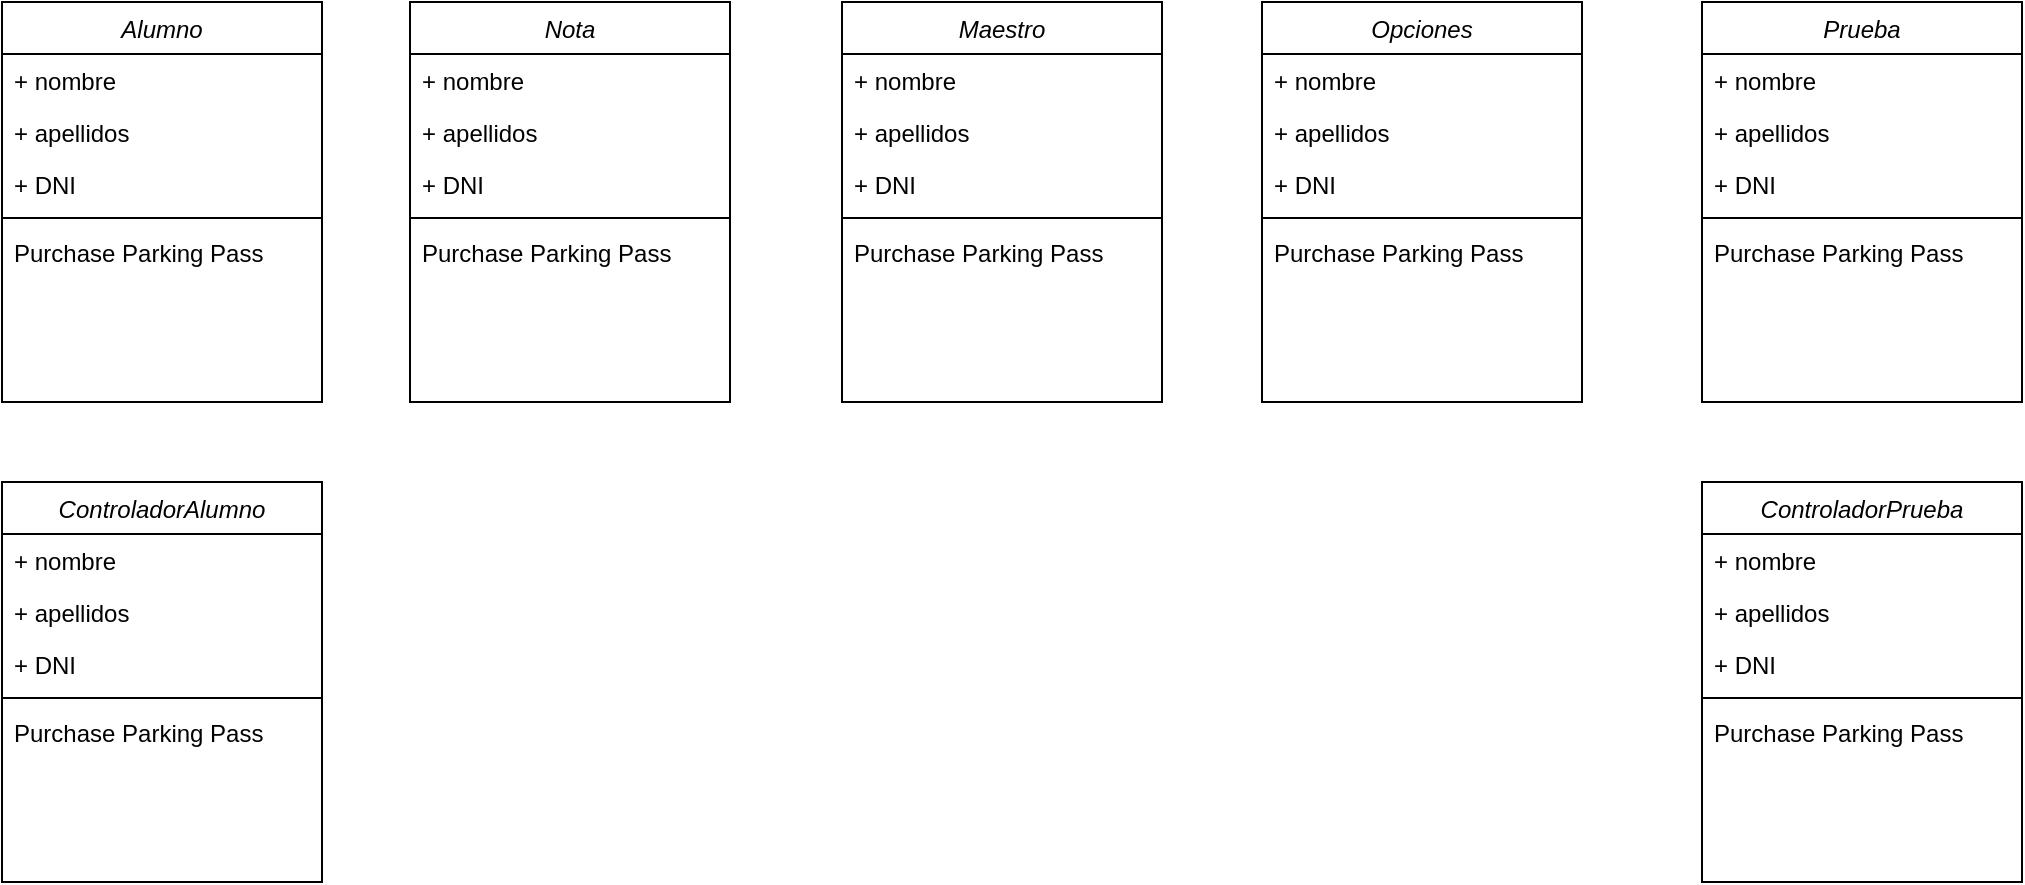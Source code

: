 <mxfile version="14.7.2" type="device"><diagram id="C5RBs43oDa-KdzZeNtuy" name="Page-1"><mxGraphModel dx="1360" dy="834" grid="1" gridSize="10" guides="1" tooltips="1" connect="1" arrows="1" fold="1" page="1" pageScale="1" pageWidth="827" pageHeight="1169" math="0" shadow="0"><root><mxCell id="WIyWlLk6GJQsqaUBKTNV-0"/><mxCell id="WIyWlLk6GJQsqaUBKTNV-1" parent="WIyWlLk6GJQsqaUBKTNV-0"/><mxCell id="zkfFHV4jXpPFQw0GAbJ--0" value="Alumno" style="swimlane;fontStyle=2;align=center;verticalAlign=top;childLayout=stackLayout;horizontal=1;startSize=26;horizontalStack=0;resizeParent=1;resizeLast=0;collapsible=1;marginBottom=0;rounded=0;shadow=0;strokeWidth=1;" parent="WIyWlLk6GJQsqaUBKTNV-1" vertex="1"><mxGeometry x="50" y="90" width="160" height="200" as="geometry"><mxRectangle x="230" y="140" width="160" height="26" as="alternateBounds"/></mxGeometry></mxCell><mxCell id="zkfFHV4jXpPFQw0GAbJ--1" value="+ nombre" style="text;align=left;verticalAlign=top;spacingLeft=4;spacingRight=4;overflow=hidden;rotatable=0;points=[[0,0.5],[1,0.5]];portConstraint=eastwest;" parent="zkfFHV4jXpPFQw0GAbJ--0" vertex="1"><mxGeometry y="26" width="160" height="26" as="geometry"/></mxCell><mxCell id="zkfFHV4jXpPFQw0GAbJ--2" value="+ apellidos" style="text;align=left;verticalAlign=top;spacingLeft=4;spacingRight=4;overflow=hidden;rotatable=0;points=[[0,0.5],[1,0.5]];portConstraint=eastwest;rounded=0;shadow=0;html=0;" parent="zkfFHV4jXpPFQw0GAbJ--0" vertex="1"><mxGeometry y="52" width="160" height="26" as="geometry"/></mxCell><mxCell id="zkfFHV4jXpPFQw0GAbJ--3" value="+ DNI" style="text;align=left;verticalAlign=top;spacingLeft=4;spacingRight=4;overflow=hidden;rotatable=0;points=[[0,0.5],[1,0.5]];portConstraint=eastwest;rounded=0;shadow=0;html=0;" parent="zkfFHV4jXpPFQw0GAbJ--0" vertex="1"><mxGeometry y="78" width="160" height="26" as="geometry"/></mxCell><mxCell id="zkfFHV4jXpPFQw0GAbJ--4" value="" style="line;html=1;strokeWidth=1;align=left;verticalAlign=middle;spacingTop=-1;spacingLeft=3;spacingRight=3;rotatable=0;labelPosition=right;points=[];portConstraint=eastwest;" parent="zkfFHV4jXpPFQw0GAbJ--0" vertex="1"><mxGeometry y="104" width="160" height="8" as="geometry"/></mxCell><mxCell id="zkfFHV4jXpPFQw0GAbJ--5" value="Purchase Parking Pass" style="text;align=left;verticalAlign=top;spacingLeft=4;spacingRight=4;overflow=hidden;rotatable=0;points=[[0,0.5],[1,0.5]];portConstraint=eastwest;" parent="zkfFHV4jXpPFQw0GAbJ--0" vertex="1"><mxGeometry y="112" width="160" height="26" as="geometry"/></mxCell><mxCell id="AOtS6fYkVn1d_w3v0vGd-0" value="Nota" style="swimlane;fontStyle=2;align=center;verticalAlign=top;childLayout=stackLayout;horizontal=1;startSize=26;horizontalStack=0;resizeParent=1;resizeLast=0;collapsible=1;marginBottom=0;rounded=0;shadow=0;strokeWidth=1;" vertex="1" parent="WIyWlLk6GJQsqaUBKTNV-1"><mxGeometry x="254" y="90" width="160" height="200" as="geometry"><mxRectangle x="230" y="140" width="160" height="26" as="alternateBounds"/></mxGeometry></mxCell><mxCell id="AOtS6fYkVn1d_w3v0vGd-1" value="+ nombre" style="text;align=left;verticalAlign=top;spacingLeft=4;spacingRight=4;overflow=hidden;rotatable=0;points=[[0,0.5],[1,0.5]];portConstraint=eastwest;" vertex="1" parent="AOtS6fYkVn1d_w3v0vGd-0"><mxGeometry y="26" width="160" height="26" as="geometry"/></mxCell><mxCell id="AOtS6fYkVn1d_w3v0vGd-2" value="+ apellidos" style="text;align=left;verticalAlign=top;spacingLeft=4;spacingRight=4;overflow=hidden;rotatable=0;points=[[0,0.5],[1,0.5]];portConstraint=eastwest;rounded=0;shadow=0;html=0;" vertex="1" parent="AOtS6fYkVn1d_w3v0vGd-0"><mxGeometry y="52" width="160" height="26" as="geometry"/></mxCell><mxCell id="AOtS6fYkVn1d_w3v0vGd-3" value="+ DNI" style="text;align=left;verticalAlign=top;spacingLeft=4;spacingRight=4;overflow=hidden;rotatable=0;points=[[0,0.5],[1,0.5]];portConstraint=eastwest;rounded=0;shadow=0;html=0;" vertex="1" parent="AOtS6fYkVn1d_w3v0vGd-0"><mxGeometry y="78" width="160" height="26" as="geometry"/></mxCell><mxCell id="AOtS6fYkVn1d_w3v0vGd-4" value="" style="line;html=1;strokeWidth=1;align=left;verticalAlign=middle;spacingTop=-1;spacingLeft=3;spacingRight=3;rotatable=0;labelPosition=right;points=[];portConstraint=eastwest;" vertex="1" parent="AOtS6fYkVn1d_w3v0vGd-0"><mxGeometry y="104" width="160" height="8" as="geometry"/></mxCell><mxCell id="AOtS6fYkVn1d_w3v0vGd-5" value="Purchase Parking Pass" style="text;align=left;verticalAlign=top;spacingLeft=4;spacingRight=4;overflow=hidden;rotatable=0;points=[[0,0.5],[1,0.5]];portConstraint=eastwest;" vertex="1" parent="AOtS6fYkVn1d_w3v0vGd-0"><mxGeometry y="112" width="160" height="26" as="geometry"/></mxCell><mxCell id="AOtS6fYkVn1d_w3v0vGd-6" value="Maestro" style="swimlane;fontStyle=2;align=center;verticalAlign=top;childLayout=stackLayout;horizontal=1;startSize=26;horizontalStack=0;resizeParent=1;resizeLast=0;collapsible=1;marginBottom=0;rounded=0;shadow=0;strokeWidth=1;" vertex="1" parent="WIyWlLk6GJQsqaUBKTNV-1"><mxGeometry x="470" y="90" width="160" height="200" as="geometry"><mxRectangle x="230" y="140" width="160" height="26" as="alternateBounds"/></mxGeometry></mxCell><mxCell id="AOtS6fYkVn1d_w3v0vGd-7" value="+ nombre" style="text;align=left;verticalAlign=top;spacingLeft=4;spacingRight=4;overflow=hidden;rotatable=0;points=[[0,0.5],[1,0.5]];portConstraint=eastwest;" vertex="1" parent="AOtS6fYkVn1d_w3v0vGd-6"><mxGeometry y="26" width="160" height="26" as="geometry"/></mxCell><mxCell id="AOtS6fYkVn1d_w3v0vGd-8" value="+ apellidos" style="text;align=left;verticalAlign=top;spacingLeft=4;spacingRight=4;overflow=hidden;rotatable=0;points=[[0,0.5],[1,0.5]];portConstraint=eastwest;rounded=0;shadow=0;html=0;" vertex="1" parent="AOtS6fYkVn1d_w3v0vGd-6"><mxGeometry y="52" width="160" height="26" as="geometry"/></mxCell><mxCell id="AOtS6fYkVn1d_w3v0vGd-9" value="+ DNI" style="text;align=left;verticalAlign=top;spacingLeft=4;spacingRight=4;overflow=hidden;rotatable=0;points=[[0,0.5],[1,0.5]];portConstraint=eastwest;rounded=0;shadow=0;html=0;" vertex="1" parent="AOtS6fYkVn1d_w3v0vGd-6"><mxGeometry y="78" width="160" height="26" as="geometry"/></mxCell><mxCell id="AOtS6fYkVn1d_w3v0vGd-10" value="" style="line;html=1;strokeWidth=1;align=left;verticalAlign=middle;spacingTop=-1;spacingLeft=3;spacingRight=3;rotatable=0;labelPosition=right;points=[];portConstraint=eastwest;" vertex="1" parent="AOtS6fYkVn1d_w3v0vGd-6"><mxGeometry y="104" width="160" height="8" as="geometry"/></mxCell><mxCell id="AOtS6fYkVn1d_w3v0vGd-11" value="Purchase Parking Pass" style="text;align=left;verticalAlign=top;spacingLeft=4;spacingRight=4;overflow=hidden;rotatable=0;points=[[0,0.5],[1,0.5]];portConstraint=eastwest;" vertex="1" parent="AOtS6fYkVn1d_w3v0vGd-6"><mxGeometry y="112" width="160" height="26" as="geometry"/></mxCell><mxCell id="AOtS6fYkVn1d_w3v0vGd-12" value="Opciones" style="swimlane;fontStyle=2;align=center;verticalAlign=top;childLayout=stackLayout;horizontal=1;startSize=26;horizontalStack=0;resizeParent=1;resizeLast=0;collapsible=1;marginBottom=0;rounded=0;shadow=0;strokeWidth=1;" vertex="1" parent="WIyWlLk6GJQsqaUBKTNV-1"><mxGeometry x="680" y="90" width="160" height="200" as="geometry"><mxRectangle x="230" y="140" width="160" height="26" as="alternateBounds"/></mxGeometry></mxCell><mxCell id="AOtS6fYkVn1d_w3v0vGd-13" value="+ nombre" style="text;align=left;verticalAlign=top;spacingLeft=4;spacingRight=4;overflow=hidden;rotatable=0;points=[[0,0.5],[1,0.5]];portConstraint=eastwest;" vertex="1" parent="AOtS6fYkVn1d_w3v0vGd-12"><mxGeometry y="26" width="160" height="26" as="geometry"/></mxCell><mxCell id="AOtS6fYkVn1d_w3v0vGd-14" value="+ apellidos" style="text;align=left;verticalAlign=top;spacingLeft=4;spacingRight=4;overflow=hidden;rotatable=0;points=[[0,0.5],[1,0.5]];portConstraint=eastwest;rounded=0;shadow=0;html=0;" vertex="1" parent="AOtS6fYkVn1d_w3v0vGd-12"><mxGeometry y="52" width="160" height="26" as="geometry"/></mxCell><mxCell id="AOtS6fYkVn1d_w3v0vGd-15" value="+ DNI" style="text;align=left;verticalAlign=top;spacingLeft=4;spacingRight=4;overflow=hidden;rotatable=0;points=[[0,0.5],[1,0.5]];portConstraint=eastwest;rounded=0;shadow=0;html=0;" vertex="1" parent="AOtS6fYkVn1d_w3v0vGd-12"><mxGeometry y="78" width="160" height="26" as="geometry"/></mxCell><mxCell id="AOtS6fYkVn1d_w3v0vGd-16" value="" style="line;html=1;strokeWidth=1;align=left;verticalAlign=middle;spacingTop=-1;spacingLeft=3;spacingRight=3;rotatable=0;labelPosition=right;points=[];portConstraint=eastwest;" vertex="1" parent="AOtS6fYkVn1d_w3v0vGd-12"><mxGeometry y="104" width="160" height="8" as="geometry"/></mxCell><mxCell id="AOtS6fYkVn1d_w3v0vGd-17" value="Purchase Parking Pass" style="text;align=left;verticalAlign=top;spacingLeft=4;spacingRight=4;overflow=hidden;rotatable=0;points=[[0,0.5],[1,0.5]];portConstraint=eastwest;" vertex="1" parent="AOtS6fYkVn1d_w3v0vGd-12"><mxGeometry y="112" width="160" height="26" as="geometry"/></mxCell><mxCell id="AOtS6fYkVn1d_w3v0vGd-18" value="Prueba" style="swimlane;fontStyle=2;align=center;verticalAlign=top;childLayout=stackLayout;horizontal=1;startSize=26;horizontalStack=0;resizeParent=1;resizeLast=0;collapsible=1;marginBottom=0;rounded=0;shadow=0;strokeWidth=1;" vertex="1" parent="WIyWlLk6GJQsqaUBKTNV-1"><mxGeometry x="900" y="90" width="160" height="200" as="geometry"><mxRectangle x="230" y="140" width="160" height="26" as="alternateBounds"/></mxGeometry></mxCell><mxCell id="AOtS6fYkVn1d_w3v0vGd-19" value="+ nombre" style="text;align=left;verticalAlign=top;spacingLeft=4;spacingRight=4;overflow=hidden;rotatable=0;points=[[0,0.5],[1,0.5]];portConstraint=eastwest;" vertex="1" parent="AOtS6fYkVn1d_w3v0vGd-18"><mxGeometry y="26" width="160" height="26" as="geometry"/></mxCell><mxCell id="AOtS6fYkVn1d_w3v0vGd-20" value="+ apellidos" style="text;align=left;verticalAlign=top;spacingLeft=4;spacingRight=4;overflow=hidden;rotatable=0;points=[[0,0.5],[1,0.5]];portConstraint=eastwest;rounded=0;shadow=0;html=0;" vertex="1" parent="AOtS6fYkVn1d_w3v0vGd-18"><mxGeometry y="52" width="160" height="26" as="geometry"/></mxCell><mxCell id="AOtS6fYkVn1d_w3v0vGd-21" value="+ DNI" style="text;align=left;verticalAlign=top;spacingLeft=4;spacingRight=4;overflow=hidden;rotatable=0;points=[[0,0.5],[1,0.5]];portConstraint=eastwest;rounded=0;shadow=0;html=0;" vertex="1" parent="AOtS6fYkVn1d_w3v0vGd-18"><mxGeometry y="78" width="160" height="26" as="geometry"/></mxCell><mxCell id="AOtS6fYkVn1d_w3v0vGd-22" value="" style="line;html=1;strokeWidth=1;align=left;verticalAlign=middle;spacingTop=-1;spacingLeft=3;spacingRight=3;rotatable=0;labelPosition=right;points=[];portConstraint=eastwest;" vertex="1" parent="AOtS6fYkVn1d_w3v0vGd-18"><mxGeometry y="104" width="160" height="8" as="geometry"/></mxCell><mxCell id="AOtS6fYkVn1d_w3v0vGd-23" value="Purchase Parking Pass" style="text;align=left;verticalAlign=top;spacingLeft=4;spacingRight=4;overflow=hidden;rotatable=0;points=[[0,0.5],[1,0.5]];portConstraint=eastwest;" vertex="1" parent="AOtS6fYkVn1d_w3v0vGd-18"><mxGeometry y="112" width="160" height="26" as="geometry"/></mxCell><mxCell id="AOtS6fYkVn1d_w3v0vGd-24" value="ControladorAlumno" style="swimlane;fontStyle=2;align=center;verticalAlign=top;childLayout=stackLayout;horizontal=1;startSize=26;horizontalStack=0;resizeParent=1;resizeLast=0;collapsible=1;marginBottom=0;rounded=0;shadow=0;strokeWidth=1;" vertex="1" parent="WIyWlLk6GJQsqaUBKTNV-1"><mxGeometry x="50" y="330" width="160" height="200" as="geometry"><mxRectangle x="230" y="140" width="160" height="26" as="alternateBounds"/></mxGeometry></mxCell><mxCell id="AOtS6fYkVn1d_w3v0vGd-25" value="+ nombre" style="text;align=left;verticalAlign=top;spacingLeft=4;spacingRight=4;overflow=hidden;rotatable=0;points=[[0,0.5],[1,0.5]];portConstraint=eastwest;" vertex="1" parent="AOtS6fYkVn1d_w3v0vGd-24"><mxGeometry y="26" width="160" height="26" as="geometry"/></mxCell><mxCell id="AOtS6fYkVn1d_w3v0vGd-26" value="+ apellidos" style="text;align=left;verticalAlign=top;spacingLeft=4;spacingRight=4;overflow=hidden;rotatable=0;points=[[0,0.5],[1,0.5]];portConstraint=eastwest;rounded=0;shadow=0;html=0;" vertex="1" parent="AOtS6fYkVn1d_w3v0vGd-24"><mxGeometry y="52" width="160" height="26" as="geometry"/></mxCell><mxCell id="AOtS6fYkVn1d_w3v0vGd-27" value="+ DNI" style="text;align=left;verticalAlign=top;spacingLeft=4;spacingRight=4;overflow=hidden;rotatable=0;points=[[0,0.5],[1,0.5]];portConstraint=eastwest;rounded=0;shadow=0;html=0;" vertex="1" parent="AOtS6fYkVn1d_w3v0vGd-24"><mxGeometry y="78" width="160" height="26" as="geometry"/></mxCell><mxCell id="AOtS6fYkVn1d_w3v0vGd-28" value="" style="line;html=1;strokeWidth=1;align=left;verticalAlign=middle;spacingTop=-1;spacingLeft=3;spacingRight=3;rotatable=0;labelPosition=right;points=[];portConstraint=eastwest;" vertex="1" parent="AOtS6fYkVn1d_w3v0vGd-24"><mxGeometry y="104" width="160" height="8" as="geometry"/></mxCell><mxCell id="AOtS6fYkVn1d_w3v0vGd-29" value="Purchase Parking Pass" style="text;align=left;verticalAlign=top;spacingLeft=4;spacingRight=4;overflow=hidden;rotatable=0;points=[[0,0.5],[1,0.5]];portConstraint=eastwest;" vertex="1" parent="AOtS6fYkVn1d_w3v0vGd-24"><mxGeometry y="112" width="160" height="26" as="geometry"/></mxCell><mxCell id="AOtS6fYkVn1d_w3v0vGd-30" value="ControladorPrueba" style="swimlane;fontStyle=2;align=center;verticalAlign=top;childLayout=stackLayout;horizontal=1;startSize=26;horizontalStack=0;resizeParent=1;resizeLast=0;collapsible=1;marginBottom=0;rounded=0;shadow=0;strokeWidth=1;" vertex="1" parent="WIyWlLk6GJQsqaUBKTNV-1"><mxGeometry x="900" y="330" width="160" height="200" as="geometry"><mxRectangle x="230" y="140" width="160" height="26" as="alternateBounds"/></mxGeometry></mxCell><mxCell id="AOtS6fYkVn1d_w3v0vGd-31" value="+ nombre" style="text;align=left;verticalAlign=top;spacingLeft=4;spacingRight=4;overflow=hidden;rotatable=0;points=[[0,0.5],[1,0.5]];portConstraint=eastwest;" vertex="1" parent="AOtS6fYkVn1d_w3v0vGd-30"><mxGeometry y="26" width="160" height="26" as="geometry"/></mxCell><mxCell id="AOtS6fYkVn1d_w3v0vGd-32" value="+ apellidos" style="text;align=left;verticalAlign=top;spacingLeft=4;spacingRight=4;overflow=hidden;rotatable=0;points=[[0,0.5],[1,0.5]];portConstraint=eastwest;rounded=0;shadow=0;html=0;" vertex="1" parent="AOtS6fYkVn1d_w3v0vGd-30"><mxGeometry y="52" width="160" height="26" as="geometry"/></mxCell><mxCell id="AOtS6fYkVn1d_w3v0vGd-33" value="+ DNI" style="text;align=left;verticalAlign=top;spacingLeft=4;spacingRight=4;overflow=hidden;rotatable=0;points=[[0,0.5],[1,0.5]];portConstraint=eastwest;rounded=0;shadow=0;html=0;" vertex="1" parent="AOtS6fYkVn1d_w3v0vGd-30"><mxGeometry y="78" width="160" height="26" as="geometry"/></mxCell><mxCell id="AOtS6fYkVn1d_w3v0vGd-34" value="" style="line;html=1;strokeWidth=1;align=left;verticalAlign=middle;spacingTop=-1;spacingLeft=3;spacingRight=3;rotatable=0;labelPosition=right;points=[];portConstraint=eastwest;" vertex="1" parent="AOtS6fYkVn1d_w3v0vGd-30"><mxGeometry y="104" width="160" height="8" as="geometry"/></mxCell><mxCell id="AOtS6fYkVn1d_w3v0vGd-35" value="Purchase Parking Pass" style="text;align=left;verticalAlign=top;spacingLeft=4;spacingRight=4;overflow=hidden;rotatable=0;points=[[0,0.5],[1,0.5]];portConstraint=eastwest;" vertex="1" parent="AOtS6fYkVn1d_w3v0vGd-30"><mxGeometry y="112" width="160" height="26" as="geometry"/></mxCell></root></mxGraphModel></diagram></mxfile>